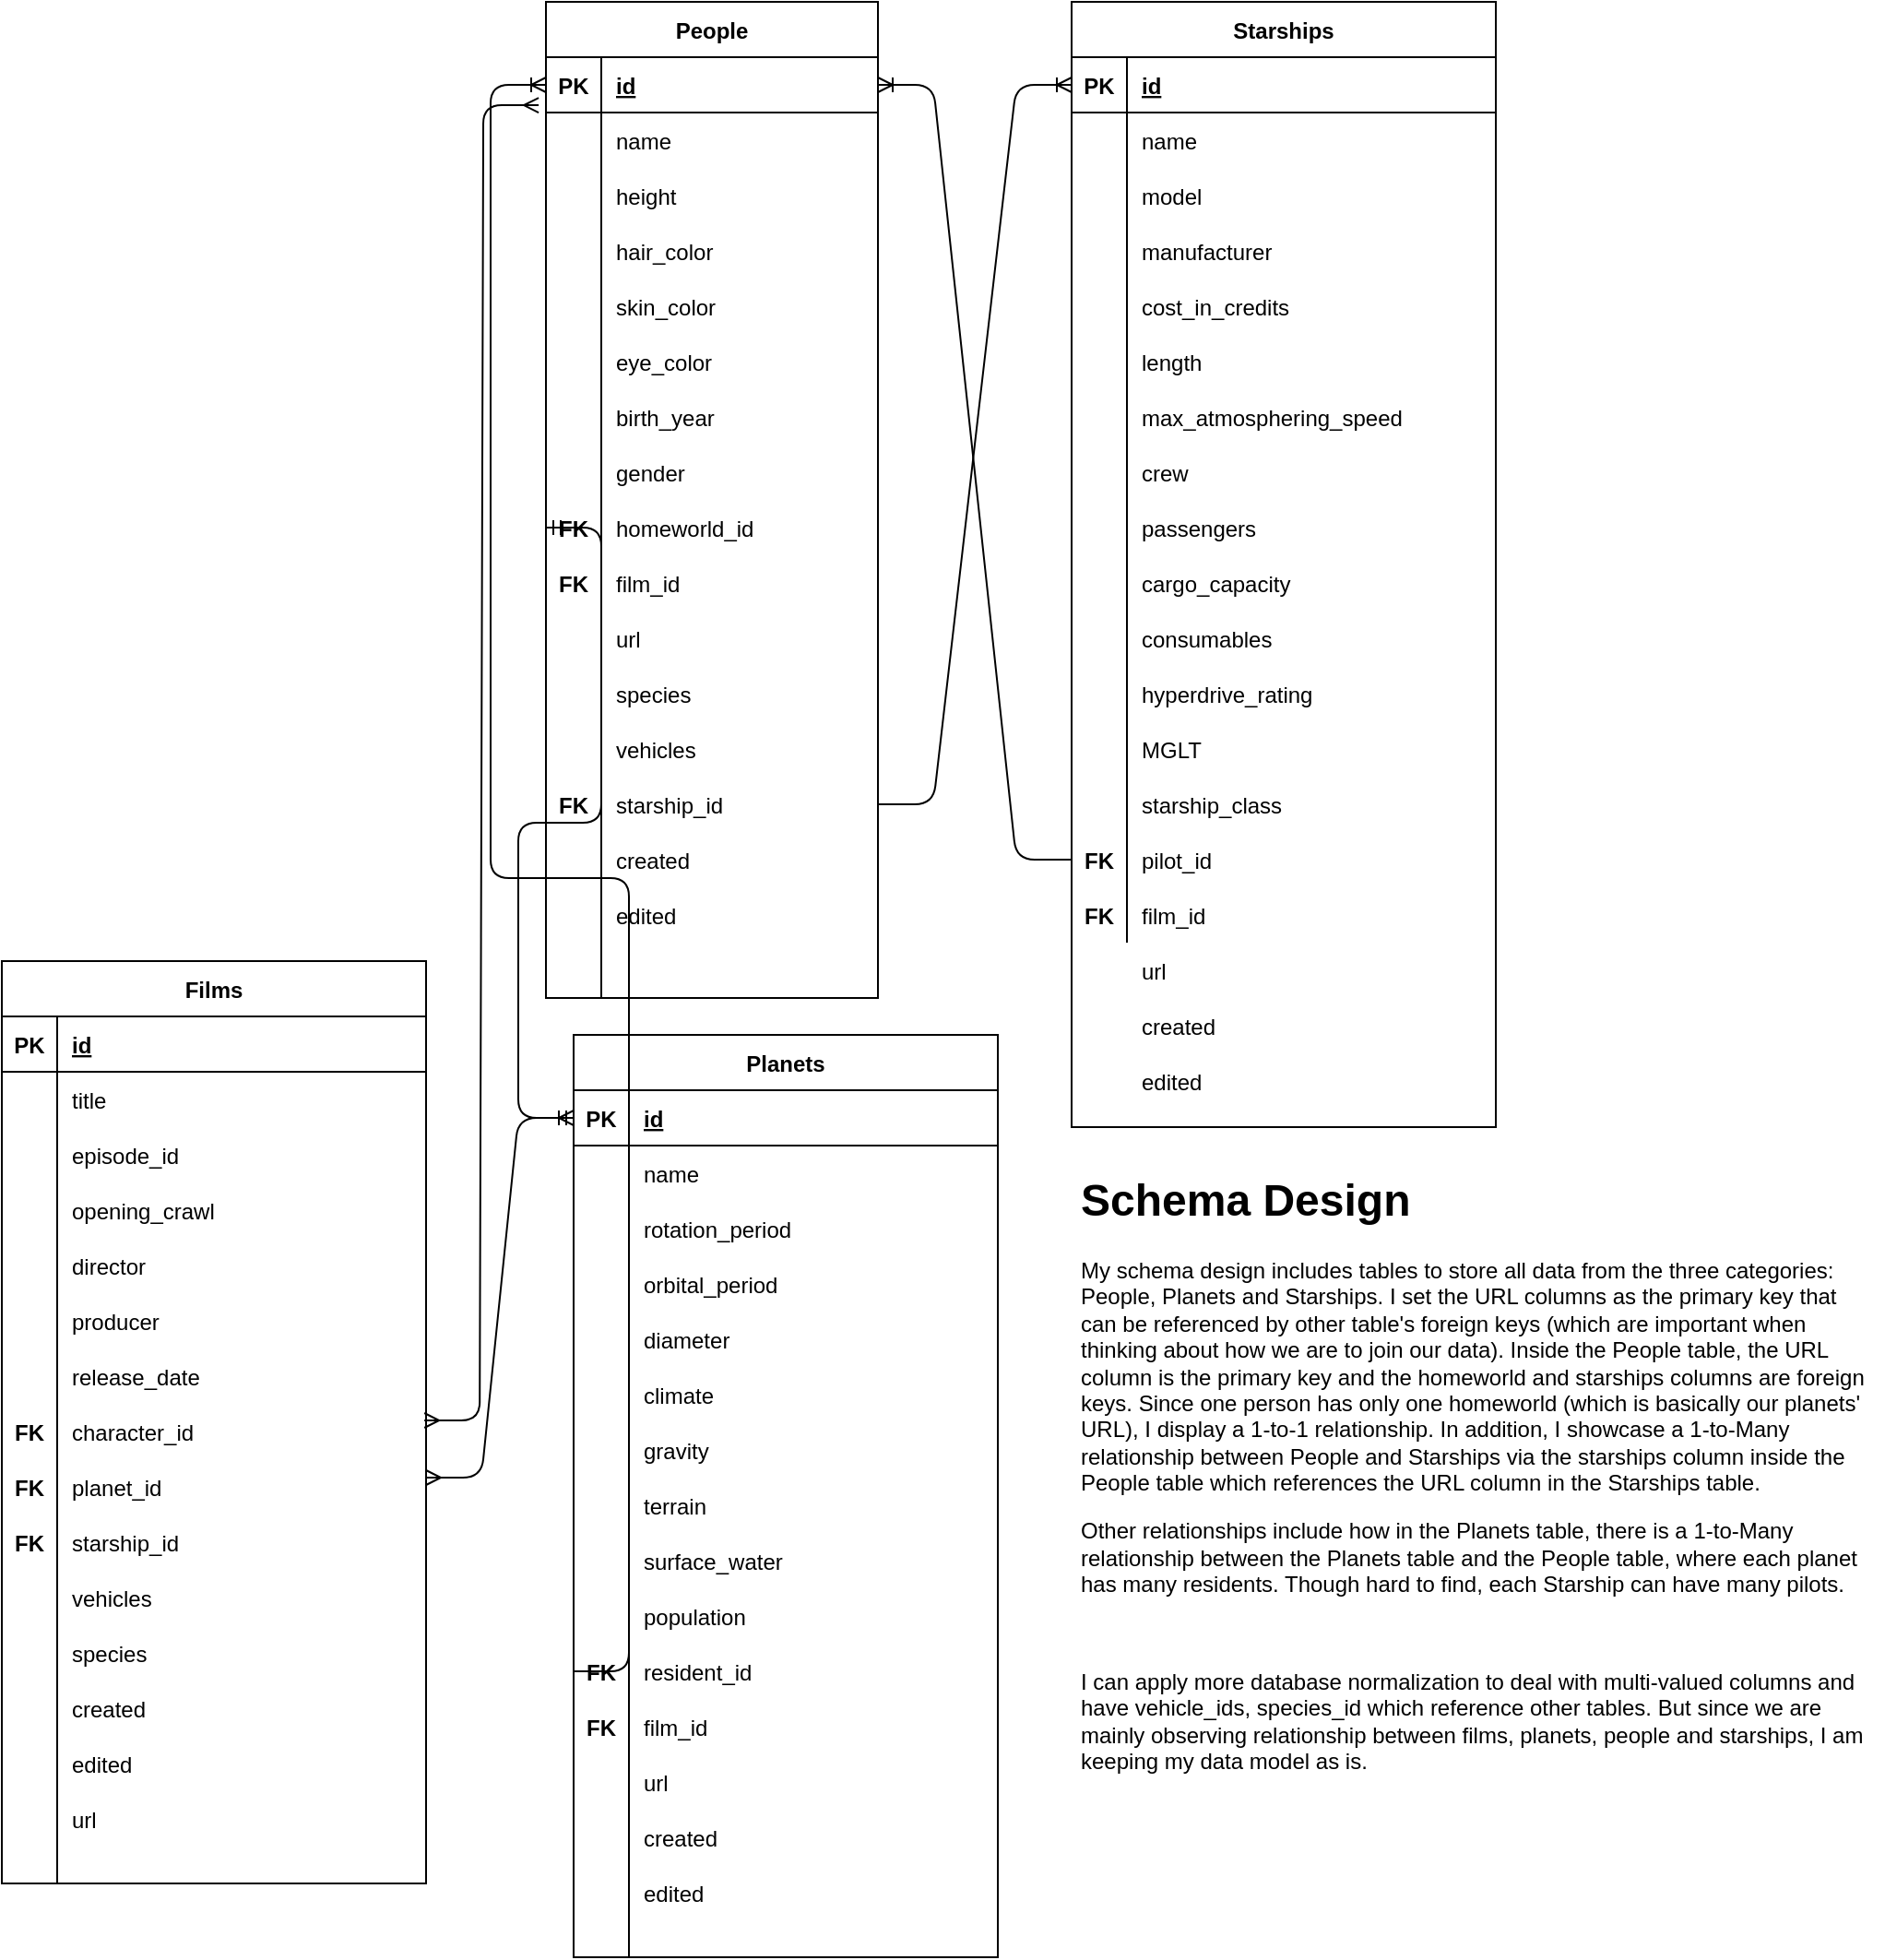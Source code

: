 <mxfile version="14.7.2" type="github"><diagram id="fRJzFZabe4sjI0FXhCl0" name="Page-1"><mxGraphModel dx="2148" dy="777" grid="1" gridSize="10" guides="1" tooltips="1" connect="1" arrows="1" fold="1" page="1" pageScale="1" pageWidth="850" pageHeight="1100" math="0" shadow="0"><root><mxCell id="0"/><mxCell id="1" parent="0"/><mxCell id="_vdoQNpKkGQTWYwlTpvI-3" value="People" style="shape=table;startSize=30;container=1;collapsible=1;childLayout=tableLayout;fixedRows=1;rowLines=0;fontStyle=1;align=center;resizeLast=1;" vertex="1" parent="1"><mxGeometry x="85" y="90" width="180" height="540" as="geometry"/></mxCell><mxCell id="_vdoQNpKkGQTWYwlTpvI-4" value="" style="shape=partialRectangle;collapsible=0;dropTarget=0;pointerEvents=0;fillColor=none;top=0;left=0;bottom=1;right=0;points=[[0,0.5],[1,0.5]];portConstraint=eastwest;" vertex="1" parent="_vdoQNpKkGQTWYwlTpvI-3"><mxGeometry y="30" width="180" height="30" as="geometry"/></mxCell><mxCell id="_vdoQNpKkGQTWYwlTpvI-5" value="PK" style="shape=partialRectangle;connectable=0;fillColor=none;top=0;left=0;bottom=0;right=0;fontStyle=1;overflow=hidden;" vertex="1" parent="_vdoQNpKkGQTWYwlTpvI-4"><mxGeometry width="30" height="30" as="geometry"/></mxCell><mxCell id="_vdoQNpKkGQTWYwlTpvI-6" value="id" style="shape=partialRectangle;connectable=0;fillColor=none;top=0;left=0;bottom=0;right=0;align=left;spacingLeft=6;fontStyle=5;overflow=hidden;" vertex="1" parent="_vdoQNpKkGQTWYwlTpvI-4"><mxGeometry x="30" width="150" height="30" as="geometry"/></mxCell><mxCell id="_vdoQNpKkGQTWYwlTpvI-51" value="" style="shape=partialRectangle;collapsible=0;dropTarget=0;pointerEvents=0;fillColor=none;top=0;left=0;bottom=0;right=0;points=[[0,0.5],[1,0.5]];portConstraint=eastwest;" vertex="1" parent="_vdoQNpKkGQTWYwlTpvI-3"><mxGeometry y="60" width="180" height="30" as="geometry"/></mxCell><mxCell id="_vdoQNpKkGQTWYwlTpvI-52" value="" style="shape=partialRectangle;connectable=0;fillColor=none;top=0;left=0;bottom=0;right=0;editable=1;overflow=hidden;" vertex="1" parent="_vdoQNpKkGQTWYwlTpvI-51"><mxGeometry width="30" height="30" as="geometry"/></mxCell><mxCell id="_vdoQNpKkGQTWYwlTpvI-53" value="name" style="shape=partialRectangle;connectable=0;fillColor=none;top=0;left=0;bottom=0;right=0;align=left;spacingLeft=6;overflow=hidden;" vertex="1" parent="_vdoQNpKkGQTWYwlTpvI-51"><mxGeometry x="30" width="150" height="30" as="geometry"/></mxCell><mxCell id="_vdoQNpKkGQTWYwlTpvI-48" value="" style="shape=partialRectangle;collapsible=0;dropTarget=0;pointerEvents=0;fillColor=none;top=0;left=0;bottom=0;right=0;points=[[0,0.5],[1,0.5]];portConstraint=eastwest;" vertex="1" parent="_vdoQNpKkGQTWYwlTpvI-3"><mxGeometry y="90" width="180" height="30" as="geometry"/></mxCell><mxCell id="_vdoQNpKkGQTWYwlTpvI-49" value="" style="shape=partialRectangle;connectable=0;fillColor=none;top=0;left=0;bottom=0;right=0;editable=1;overflow=hidden;" vertex="1" parent="_vdoQNpKkGQTWYwlTpvI-48"><mxGeometry width="30" height="30" as="geometry"/></mxCell><mxCell id="_vdoQNpKkGQTWYwlTpvI-50" value="height" style="shape=partialRectangle;connectable=0;fillColor=none;top=0;left=0;bottom=0;right=0;align=left;spacingLeft=6;overflow=hidden;" vertex="1" parent="_vdoQNpKkGQTWYwlTpvI-48"><mxGeometry x="30" width="150" height="30" as="geometry"/></mxCell><mxCell id="_vdoQNpKkGQTWYwlTpvI-45" value="" style="shape=partialRectangle;collapsible=0;dropTarget=0;pointerEvents=0;fillColor=none;top=0;left=0;bottom=0;right=0;points=[[0,0.5],[1,0.5]];portConstraint=eastwest;" vertex="1" parent="_vdoQNpKkGQTWYwlTpvI-3"><mxGeometry y="120" width="180" height="30" as="geometry"/></mxCell><mxCell id="_vdoQNpKkGQTWYwlTpvI-46" value="" style="shape=partialRectangle;connectable=0;fillColor=none;top=0;left=0;bottom=0;right=0;editable=1;overflow=hidden;" vertex="1" parent="_vdoQNpKkGQTWYwlTpvI-45"><mxGeometry width="30" height="30" as="geometry"/></mxCell><mxCell id="_vdoQNpKkGQTWYwlTpvI-47" value="hair_color" style="shape=partialRectangle;connectable=0;fillColor=none;top=0;left=0;bottom=0;right=0;align=left;spacingLeft=6;overflow=hidden;" vertex="1" parent="_vdoQNpKkGQTWYwlTpvI-45"><mxGeometry x="30" width="150" height="30" as="geometry"/></mxCell><mxCell id="_vdoQNpKkGQTWYwlTpvI-42" value="" style="shape=partialRectangle;collapsible=0;dropTarget=0;pointerEvents=0;fillColor=none;top=0;left=0;bottom=0;right=0;points=[[0,0.5],[1,0.5]];portConstraint=eastwest;" vertex="1" parent="_vdoQNpKkGQTWYwlTpvI-3"><mxGeometry y="150" width="180" height="30" as="geometry"/></mxCell><mxCell id="_vdoQNpKkGQTWYwlTpvI-43" value="" style="shape=partialRectangle;connectable=0;fillColor=none;top=0;left=0;bottom=0;right=0;editable=1;overflow=hidden;" vertex="1" parent="_vdoQNpKkGQTWYwlTpvI-42"><mxGeometry width="30" height="30" as="geometry"/></mxCell><mxCell id="_vdoQNpKkGQTWYwlTpvI-44" value="skin_color" style="shape=partialRectangle;connectable=0;fillColor=none;top=0;left=0;bottom=0;right=0;align=left;spacingLeft=6;overflow=hidden;" vertex="1" parent="_vdoQNpKkGQTWYwlTpvI-42"><mxGeometry x="30" width="150" height="30" as="geometry"/></mxCell><mxCell id="_vdoQNpKkGQTWYwlTpvI-7" value="" style="shape=partialRectangle;collapsible=0;dropTarget=0;pointerEvents=0;fillColor=none;top=0;left=0;bottom=0;right=0;points=[[0,0.5],[1,0.5]];portConstraint=eastwest;" vertex="1" parent="_vdoQNpKkGQTWYwlTpvI-3"><mxGeometry y="180" width="180" height="30" as="geometry"/></mxCell><mxCell id="_vdoQNpKkGQTWYwlTpvI-8" value="" style="shape=partialRectangle;connectable=0;fillColor=none;top=0;left=0;bottom=0;right=0;editable=1;overflow=hidden;" vertex="1" parent="_vdoQNpKkGQTWYwlTpvI-7"><mxGeometry width="30" height="30" as="geometry"/></mxCell><mxCell id="_vdoQNpKkGQTWYwlTpvI-9" value="eye_color" style="shape=partialRectangle;connectable=0;fillColor=none;top=0;left=0;bottom=0;right=0;align=left;spacingLeft=6;overflow=hidden;" vertex="1" parent="_vdoQNpKkGQTWYwlTpvI-7"><mxGeometry x="30" width="150" height="30" as="geometry"/></mxCell><mxCell id="_vdoQNpKkGQTWYwlTpvI-84" value="" style="shape=partialRectangle;collapsible=0;dropTarget=0;pointerEvents=0;fillColor=none;top=0;left=0;bottom=0;right=0;points=[[0,0.5],[1,0.5]];portConstraint=eastwest;" vertex="1" parent="_vdoQNpKkGQTWYwlTpvI-3"><mxGeometry y="210" width="180" height="30" as="geometry"/></mxCell><mxCell id="_vdoQNpKkGQTWYwlTpvI-85" value="" style="shape=partialRectangle;connectable=0;fillColor=none;top=0;left=0;bottom=0;right=0;editable=1;overflow=hidden;" vertex="1" parent="_vdoQNpKkGQTWYwlTpvI-84"><mxGeometry width="30" height="30" as="geometry"/></mxCell><mxCell id="_vdoQNpKkGQTWYwlTpvI-86" value="birth_year" style="shape=partialRectangle;connectable=0;fillColor=none;top=0;left=0;bottom=0;right=0;align=left;spacingLeft=6;overflow=hidden;" vertex="1" parent="_vdoQNpKkGQTWYwlTpvI-84"><mxGeometry x="30" width="150" height="30" as="geometry"/></mxCell><mxCell id="_vdoQNpKkGQTWYwlTpvI-81" value="" style="shape=partialRectangle;collapsible=0;dropTarget=0;pointerEvents=0;fillColor=none;top=0;left=0;bottom=0;right=0;points=[[0,0.5],[1,0.5]];portConstraint=eastwest;" vertex="1" parent="_vdoQNpKkGQTWYwlTpvI-3"><mxGeometry y="240" width="180" height="30" as="geometry"/></mxCell><mxCell id="_vdoQNpKkGQTWYwlTpvI-82" value="" style="shape=partialRectangle;connectable=0;fillColor=none;top=0;left=0;bottom=0;right=0;editable=1;overflow=hidden;" vertex="1" parent="_vdoQNpKkGQTWYwlTpvI-81"><mxGeometry width="30" height="30" as="geometry"/></mxCell><mxCell id="_vdoQNpKkGQTWYwlTpvI-83" value="gender" style="shape=partialRectangle;connectable=0;fillColor=none;top=0;left=0;bottom=0;right=0;align=left;spacingLeft=6;overflow=hidden;" vertex="1" parent="_vdoQNpKkGQTWYwlTpvI-81"><mxGeometry x="30" width="150" height="30" as="geometry"/></mxCell><mxCell id="_vdoQNpKkGQTWYwlTpvI-78" value="" style="shape=partialRectangle;collapsible=0;dropTarget=0;pointerEvents=0;fillColor=none;top=0;left=0;bottom=0;right=0;points=[[0,0.5],[1,0.5]];portConstraint=eastwest;" vertex="1" parent="_vdoQNpKkGQTWYwlTpvI-3"><mxGeometry y="270" width="180" height="30" as="geometry"/></mxCell><mxCell id="_vdoQNpKkGQTWYwlTpvI-79" value="FK" style="shape=partialRectangle;connectable=0;fillColor=none;top=0;left=0;bottom=0;right=0;editable=1;overflow=hidden;fontStyle=1" vertex="1" parent="_vdoQNpKkGQTWYwlTpvI-78"><mxGeometry width="30" height="30" as="geometry"/></mxCell><mxCell id="_vdoQNpKkGQTWYwlTpvI-80" value="homeworld_id" style="shape=partialRectangle;connectable=0;fillColor=none;top=0;left=0;bottom=0;right=0;align=left;spacingLeft=6;overflow=hidden;" vertex="1" parent="_vdoQNpKkGQTWYwlTpvI-78"><mxGeometry x="30" width="150" height="30" as="geometry"/></mxCell><mxCell id="_vdoQNpKkGQTWYwlTpvI-321" value="" style="shape=partialRectangle;collapsible=0;dropTarget=0;pointerEvents=0;fillColor=none;top=0;left=0;bottom=0;right=0;points=[[0,0.5],[1,0.5]];portConstraint=eastwest;" vertex="1" parent="_vdoQNpKkGQTWYwlTpvI-3"><mxGeometry y="300" width="180" height="30" as="geometry"/></mxCell><mxCell id="_vdoQNpKkGQTWYwlTpvI-322" value="FK" style="shape=partialRectangle;connectable=0;fillColor=none;top=0;left=0;bottom=0;right=0;editable=1;overflow=hidden;fontStyle=1" vertex="1" parent="_vdoQNpKkGQTWYwlTpvI-321"><mxGeometry width="30" height="30" as="geometry"/></mxCell><mxCell id="_vdoQNpKkGQTWYwlTpvI-323" value="film_id" style="shape=partialRectangle;connectable=0;fillColor=none;top=0;left=0;bottom=0;right=0;align=left;spacingLeft=6;overflow=hidden;" vertex="1" parent="_vdoQNpKkGQTWYwlTpvI-321"><mxGeometry x="30" width="150" height="30" as="geometry"/></mxCell><mxCell id="_vdoQNpKkGQTWYwlTpvI-75" value="" style="shape=partialRectangle;collapsible=0;dropTarget=0;pointerEvents=0;fillColor=none;top=0;left=0;bottom=0;right=0;points=[[0,0.5],[1,0.5]];portConstraint=eastwest;" vertex="1" parent="_vdoQNpKkGQTWYwlTpvI-3"><mxGeometry y="330" width="180" height="30" as="geometry"/></mxCell><mxCell id="_vdoQNpKkGQTWYwlTpvI-76" value="" style="shape=partialRectangle;connectable=0;fillColor=none;top=0;left=0;bottom=0;right=0;editable=1;overflow=hidden;fontStyle=1" vertex="1" parent="_vdoQNpKkGQTWYwlTpvI-75"><mxGeometry width="30" height="30" as="geometry"/></mxCell><mxCell id="_vdoQNpKkGQTWYwlTpvI-77" value="url" style="shape=partialRectangle;connectable=0;fillColor=none;top=0;left=0;bottom=0;right=0;align=left;spacingLeft=6;overflow=hidden;" vertex="1" parent="_vdoQNpKkGQTWYwlTpvI-75"><mxGeometry x="30" width="150" height="30" as="geometry"/></mxCell><mxCell id="_vdoQNpKkGQTWYwlTpvI-72" value="" style="shape=partialRectangle;collapsible=0;dropTarget=0;pointerEvents=0;fillColor=none;top=0;left=0;bottom=0;right=0;points=[[0,0.5],[1,0.5]];portConstraint=eastwest;" vertex="1" parent="_vdoQNpKkGQTWYwlTpvI-3"><mxGeometry y="360" width="180" height="30" as="geometry"/></mxCell><mxCell id="_vdoQNpKkGQTWYwlTpvI-73" value="" style="shape=partialRectangle;connectable=0;fillColor=none;top=0;left=0;bottom=0;right=0;editable=1;overflow=hidden;" vertex="1" parent="_vdoQNpKkGQTWYwlTpvI-72"><mxGeometry width="30" height="30" as="geometry"/></mxCell><mxCell id="_vdoQNpKkGQTWYwlTpvI-74" value="species" style="shape=partialRectangle;connectable=0;fillColor=none;top=0;left=0;bottom=0;right=0;align=left;spacingLeft=6;overflow=hidden;" vertex="1" parent="_vdoQNpKkGQTWYwlTpvI-72"><mxGeometry x="30" width="150" height="30" as="geometry"/></mxCell><mxCell id="_vdoQNpKkGQTWYwlTpvI-87" value="" style="shape=partialRectangle;collapsible=0;dropTarget=0;pointerEvents=0;fillColor=none;top=0;left=0;bottom=0;right=0;points=[[0,0.5],[1,0.5]];portConstraint=eastwest;" vertex="1" parent="_vdoQNpKkGQTWYwlTpvI-3"><mxGeometry y="390" width="180" height="30" as="geometry"/></mxCell><mxCell id="_vdoQNpKkGQTWYwlTpvI-88" value="" style="shape=partialRectangle;connectable=0;fillColor=none;top=0;left=0;bottom=0;right=0;editable=1;overflow=hidden;" vertex="1" parent="_vdoQNpKkGQTWYwlTpvI-87"><mxGeometry width="30" height="30" as="geometry"/></mxCell><mxCell id="_vdoQNpKkGQTWYwlTpvI-89" value="vehicles" style="shape=partialRectangle;connectable=0;fillColor=none;top=0;left=0;bottom=0;right=0;align=left;spacingLeft=6;overflow=hidden;" vertex="1" parent="_vdoQNpKkGQTWYwlTpvI-87"><mxGeometry x="30" width="150" height="30" as="geometry"/></mxCell><mxCell id="_vdoQNpKkGQTWYwlTpvI-90" value="" style="shape=partialRectangle;collapsible=0;dropTarget=0;pointerEvents=0;fillColor=none;top=0;left=0;bottom=0;right=0;points=[[0,0.5],[1,0.5]];portConstraint=eastwest;" vertex="1" parent="_vdoQNpKkGQTWYwlTpvI-3"><mxGeometry y="420" width="180" height="30" as="geometry"/></mxCell><mxCell id="_vdoQNpKkGQTWYwlTpvI-91" value="FK" style="shape=partialRectangle;connectable=0;fillColor=none;top=0;left=0;bottom=0;right=0;editable=1;overflow=hidden;fontStyle=1" vertex="1" parent="_vdoQNpKkGQTWYwlTpvI-90"><mxGeometry width="30" height="30" as="geometry"/></mxCell><mxCell id="_vdoQNpKkGQTWYwlTpvI-92" value="starship_id" style="shape=partialRectangle;connectable=0;fillColor=none;top=0;left=0;bottom=0;right=0;align=left;spacingLeft=6;overflow=hidden;" vertex="1" parent="_vdoQNpKkGQTWYwlTpvI-90"><mxGeometry x="30" width="150" height="30" as="geometry"/></mxCell><mxCell id="_vdoQNpKkGQTWYwlTpvI-93" value="" style="shape=partialRectangle;collapsible=0;dropTarget=0;pointerEvents=0;fillColor=none;top=0;left=0;bottom=0;right=0;points=[[0,0.5],[1,0.5]];portConstraint=eastwest;" vertex="1" parent="_vdoQNpKkGQTWYwlTpvI-3"><mxGeometry y="450" width="180" height="30" as="geometry"/></mxCell><mxCell id="_vdoQNpKkGQTWYwlTpvI-94" value="" style="shape=partialRectangle;connectable=0;fillColor=none;top=0;left=0;bottom=0;right=0;editable=1;overflow=hidden;" vertex="1" parent="_vdoQNpKkGQTWYwlTpvI-93"><mxGeometry width="30" height="30" as="geometry"/></mxCell><mxCell id="_vdoQNpKkGQTWYwlTpvI-95" value="created" style="shape=partialRectangle;connectable=0;fillColor=none;top=0;left=0;bottom=0;right=0;align=left;spacingLeft=6;overflow=hidden;" vertex="1" parent="_vdoQNpKkGQTWYwlTpvI-93"><mxGeometry x="30" width="150" height="30" as="geometry"/></mxCell><mxCell id="_vdoQNpKkGQTWYwlTpvI-96" value="" style="shape=partialRectangle;collapsible=0;dropTarget=0;pointerEvents=0;fillColor=none;top=0;left=0;bottom=0;right=0;points=[[0,0.5],[1,0.5]];portConstraint=eastwest;" vertex="1" parent="_vdoQNpKkGQTWYwlTpvI-3"><mxGeometry y="480" width="180" height="30" as="geometry"/></mxCell><mxCell id="_vdoQNpKkGQTWYwlTpvI-97" value="" style="shape=partialRectangle;connectable=0;fillColor=none;top=0;left=0;bottom=0;right=0;editable=1;overflow=hidden;" vertex="1" parent="_vdoQNpKkGQTWYwlTpvI-96"><mxGeometry width="30" height="30" as="geometry"/></mxCell><mxCell id="_vdoQNpKkGQTWYwlTpvI-98" value="edited" style="shape=partialRectangle;connectable=0;fillColor=none;top=0;left=0;bottom=0;right=0;align=left;spacingLeft=6;overflow=hidden;" vertex="1" parent="_vdoQNpKkGQTWYwlTpvI-96"><mxGeometry x="30" width="150" height="30" as="geometry"/></mxCell><mxCell id="_vdoQNpKkGQTWYwlTpvI-13" value="" style="shape=partialRectangle;collapsible=0;dropTarget=0;pointerEvents=0;fillColor=none;top=0;left=0;bottom=0;right=0;points=[[0,0.5],[1,0.5]];portConstraint=eastwest;" vertex="1" parent="_vdoQNpKkGQTWYwlTpvI-3"><mxGeometry y="510" width="180" height="30" as="geometry"/></mxCell><mxCell id="_vdoQNpKkGQTWYwlTpvI-14" value="" style="shape=partialRectangle;connectable=0;fillColor=none;top=0;left=0;bottom=0;right=0;editable=1;overflow=hidden;" vertex="1" parent="_vdoQNpKkGQTWYwlTpvI-13"><mxGeometry width="30" height="30" as="geometry"/></mxCell><mxCell id="_vdoQNpKkGQTWYwlTpvI-15" value="" style="shape=partialRectangle;connectable=0;fillColor=none;top=0;left=0;bottom=0;right=0;align=left;spacingLeft=6;overflow=hidden;" vertex="1" parent="_vdoQNpKkGQTWYwlTpvI-13"><mxGeometry x="30" width="150" height="30" as="geometry"/></mxCell><mxCell id="_vdoQNpKkGQTWYwlTpvI-100" value="Planets" style="shape=table;startSize=30;container=1;collapsible=1;childLayout=tableLayout;fixedRows=1;rowLines=0;fontStyle=1;align=center;resizeLast=1;" vertex="1" parent="1"><mxGeometry x="100" y="650" width="230" height="500" as="geometry"/></mxCell><mxCell id="_vdoQNpKkGQTWYwlTpvI-101" value="" style="shape=partialRectangle;collapsible=0;dropTarget=0;pointerEvents=0;fillColor=none;top=0;left=0;bottom=1;right=0;points=[[0,0.5],[1,0.5]];portConstraint=eastwest;" vertex="1" parent="_vdoQNpKkGQTWYwlTpvI-100"><mxGeometry y="30" width="230" height="30" as="geometry"/></mxCell><mxCell id="_vdoQNpKkGQTWYwlTpvI-102" value="PK" style="shape=partialRectangle;connectable=0;fillColor=none;top=0;left=0;bottom=0;right=0;fontStyle=1;overflow=hidden;" vertex="1" parent="_vdoQNpKkGQTWYwlTpvI-101"><mxGeometry width="30" height="30" as="geometry"/></mxCell><mxCell id="_vdoQNpKkGQTWYwlTpvI-103" value="id" style="shape=partialRectangle;connectable=0;fillColor=none;top=0;left=0;bottom=0;right=0;align=left;spacingLeft=6;fontStyle=5;overflow=hidden;" vertex="1" parent="_vdoQNpKkGQTWYwlTpvI-101"><mxGeometry x="30" width="200" height="30" as="geometry"/></mxCell><mxCell id="_vdoQNpKkGQTWYwlTpvI-104" value="" style="shape=partialRectangle;collapsible=0;dropTarget=0;pointerEvents=0;fillColor=none;top=0;left=0;bottom=0;right=0;points=[[0,0.5],[1,0.5]];portConstraint=eastwest;" vertex="1" parent="_vdoQNpKkGQTWYwlTpvI-100"><mxGeometry y="60" width="230" height="30" as="geometry"/></mxCell><mxCell id="_vdoQNpKkGQTWYwlTpvI-105" value="" style="shape=partialRectangle;connectable=0;fillColor=none;top=0;left=0;bottom=0;right=0;editable=1;overflow=hidden;" vertex="1" parent="_vdoQNpKkGQTWYwlTpvI-104"><mxGeometry width="30" height="30" as="geometry"/></mxCell><mxCell id="_vdoQNpKkGQTWYwlTpvI-106" value="name" style="shape=partialRectangle;connectable=0;fillColor=none;top=0;left=0;bottom=0;right=0;align=left;spacingLeft=6;overflow=hidden;" vertex="1" parent="_vdoQNpKkGQTWYwlTpvI-104"><mxGeometry x="30" width="200" height="30" as="geometry"/></mxCell><mxCell id="_vdoQNpKkGQTWYwlTpvI-107" value="" style="shape=partialRectangle;collapsible=0;dropTarget=0;pointerEvents=0;fillColor=none;top=0;left=0;bottom=0;right=0;points=[[0,0.5],[1,0.5]];portConstraint=eastwest;" vertex="1" parent="_vdoQNpKkGQTWYwlTpvI-100"><mxGeometry y="90" width="230" height="30" as="geometry"/></mxCell><mxCell id="_vdoQNpKkGQTWYwlTpvI-108" value="" style="shape=partialRectangle;connectable=0;fillColor=none;top=0;left=0;bottom=0;right=0;editable=1;overflow=hidden;" vertex="1" parent="_vdoQNpKkGQTWYwlTpvI-107"><mxGeometry width="30" height="30" as="geometry"/></mxCell><mxCell id="_vdoQNpKkGQTWYwlTpvI-109" value="rotation_period" style="shape=partialRectangle;connectable=0;fillColor=none;top=0;left=0;bottom=0;right=0;align=left;spacingLeft=6;overflow=hidden;" vertex="1" parent="_vdoQNpKkGQTWYwlTpvI-107"><mxGeometry x="30" width="200" height="30" as="geometry"/></mxCell><mxCell id="_vdoQNpKkGQTWYwlTpvI-110" value="" style="shape=partialRectangle;collapsible=0;dropTarget=0;pointerEvents=0;fillColor=none;top=0;left=0;bottom=0;right=0;points=[[0,0.5],[1,0.5]];portConstraint=eastwest;" vertex="1" parent="_vdoQNpKkGQTWYwlTpvI-100"><mxGeometry y="120" width="230" height="30" as="geometry"/></mxCell><mxCell id="_vdoQNpKkGQTWYwlTpvI-111" value="" style="shape=partialRectangle;connectable=0;fillColor=none;top=0;left=0;bottom=0;right=0;editable=1;overflow=hidden;" vertex="1" parent="_vdoQNpKkGQTWYwlTpvI-110"><mxGeometry width="30" height="30" as="geometry"/></mxCell><mxCell id="_vdoQNpKkGQTWYwlTpvI-112" value="orbital_period" style="shape=partialRectangle;connectable=0;fillColor=none;top=0;left=0;bottom=0;right=0;align=left;spacingLeft=6;overflow=hidden;" vertex="1" parent="_vdoQNpKkGQTWYwlTpvI-110"><mxGeometry x="30" width="200" height="30" as="geometry"/></mxCell><mxCell id="_vdoQNpKkGQTWYwlTpvI-113" value="" style="shape=partialRectangle;collapsible=0;dropTarget=0;pointerEvents=0;fillColor=none;top=0;left=0;bottom=0;right=0;points=[[0,0.5],[1,0.5]];portConstraint=eastwest;" vertex="1" parent="_vdoQNpKkGQTWYwlTpvI-100"><mxGeometry y="150" width="230" height="30" as="geometry"/></mxCell><mxCell id="_vdoQNpKkGQTWYwlTpvI-114" value="" style="shape=partialRectangle;connectable=0;fillColor=none;top=0;left=0;bottom=0;right=0;editable=1;overflow=hidden;" vertex="1" parent="_vdoQNpKkGQTWYwlTpvI-113"><mxGeometry width="30" height="30" as="geometry"/></mxCell><mxCell id="_vdoQNpKkGQTWYwlTpvI-115" value="diameter" style="shape=partialRectangle;connectable=0;fillColor=none;top=0;left=0;bottom=0;right=0;align=left;spacingLeft=6;overflow=hidden;" vertex="1" parent="_vdoQNpKkGQTWYwlTpvI-113"><mxGeometry x="30" width="200" height="30" as="geometry"/></mxCell><mxCell id="_vdoQNpKkGQTWYwlTpvI-116" value="" style="shape=partialRectangle;collapsible=0;dropTarget=0;pointerEvents=0;fillColor=none;top=0;left=0;bottom=0;right=0;points=[[0,0.5],[1,0.5]];portConstraint=eastwest;" vertex="1" parent="_vdoQNpKkGQTWYwlTpvI-100"><mxGeometry y="180" width="230" height="30" as="geometry"/></mxCell><mxCell id="_vdoQNpKkGQTWYwlTpvI-117" value="" style="shape=partialRectangle;connectable=0;fillColor=none;top=0;left=0;bottom=0;right=0;editable=1;overflow=hidden;" vertex="1" parent="_vdoQNpKkGQTWYwlTpvI-116"><mxGeometry width="30" height="30" as="geometry"/></mxCell><mxCell id="_vdoQNpKkGQTWYwlTpvI-118" value="climate" style="shape=partialRectangle;connectable=0;fillColor=none;top=0;left=0;bottom=0;right=0;align=left;spacingLeft=6;overflow=hidden;" vertex="1" parent="_vdoQNpKkGQTWYwlTpvI-116"><mxGeometry x="30" width="200" height="30" as="geometry"/></mxCell><mxCell id="_vdoQNpKkGQTWYwlTpvI-119" value="" style="shape=partialRectangle;collapsible=0;dropTarget=0;pointerEvents=0;fillColor=none;top=0;left=0;bottom=0;right=0;points=[[0,0.5],[1,0.5]];portConstraint=eastwest;" vertex="1" parent="_vdoQNpKkGQTWYwlTpvI-100"><mxGeometry y="210" width="230" height="30" as="geometry"/></mxCell><mxCell id="_vdoQNpKkGQTWYwlTpvI-120" value="" style="shape=partialRectangle;connectable=0;fillColor=none;top=0;left=0;bottom=0;right=0;editable=1;overflow=hidden;" vertex="1" parent="_vdoQNpKkGQTWYwlTpvI-119"><mxGeometry width="30" height="30" as="geometry"/></mxCell><mxCell id="_vdoQNpKkGQTWYwlTpvI-121" value="gravity" style="shape=partialRectangle;connectable=0;fillColor=none;top=0;left=0;bottom=0;right=0;align=left;spacingLeft=6;overflow=hidden;" vertex="1" parent="_vdoQNpKkGQTWYwlTpvI-119"><mxGeometry x="30" width="200" height="30" as="geometry"/></mxCell><mxCell id="_vdoQNpKkGQTWYwlTpvI-122" value="" style="shape=partialRectangle;collapsible=0;dropTarget=0;pointerEvents=0;fillColor=none;top=0;left=0;bottom=0;right=0;points=[[0,0.5],[1,0.5]];portConstraint=eastwest;" vertex="1" parent="_vdoQNpKkGQTWYwlTpvI-100"><mxGeometry y="240" width="230" height="30" as="geometry"/></mxCell><mxCell id="_vdoQNpKkGQTWYwlTpvI-123" value="" style="shape=partialRectangle;connectable=0;fillColor=none;top=0;left=0;bottom=0;right=0;editable=1;overflow=hidden;" vertex="1" parent="_vdoQNpKkGQTWYwlTpvI-122"><mxGeometry width="30" height="30" as="geometry"/></mxCell><mxCell id="_vdoQNpKkGQTWYwlTpvI-124" value="terrain" style="shape=partialRectangle;connectable=0;fillColor=none;top=0;left=0;bottom=0;right=0;align=left;spacingLeft=6;overflow=hidden;" vertex="1" parent="_vdoQNpKkGQTWYwlTpvI-122"><mxGeometry x="30" width="200" height="30" as="geometry"/></mxCell><mxCell id="_vdoQNpKkGQTWYwlTpvI-125" value="" style="shape=partialRectangle;collapsible=0;dropTarget=0;pointerEvents=0;fillColor=none;top=0;left=0;bottom=0;right=0;points=[[0,0.5],[1,0.5]];portConstraint=eastwest;" vertex="1" parent="_vdoQNpKkGQTWYwlTpvI-100"><mxGeometry y="270" width="230" height="30" as="geometry"/></mxCell><mxCell id="_vdoQNpKkGQTWYwlTpvI-126" value="" style="shape=partialRectangle;connectable=0;fillColor=none;top=0;left=0;bottom=0;right=0;editable=1;overflow=hidden;" vertex="1" parent="_vdoQNpKkGQTWYwlTpvI-125"><mxGeometry width="30" height="30" as="geometry"/></mxCell><mxCell id="_vdoQNpKkGQTWYwlTpvI-127" value="surface_water" style="shape=partialRectangle;connectable=0;fillColor=none;top=0;left=0;bottom=0;right=0;align=left;spacingLeft=6;overflow=hidden;" vertex="1" parent="_vdoQNpKkGQTWYwlTpvI-125"><mxGeometry x="30" width="200" height="30" as="geometry"/></mxCell><mxCell id="_vdoQNpKkGQTWYwlTpvI-128" value="" style="shape=partialRectangle;collapsible=0;dropTarget=0;pointerEvents=0;fillColor=none;top=0;left=0;bottom=0;right=0;points=[[0,0.5],[1,0.5]];portConstraint=eastwest;" vertex="1" parent="_vdoQNpKkGQTWYwlTpvI-100"><mxGeometry y="300" width="230" height="30" as="geometry"/></mxCell><mxCell id="_vdoQNpKkGQTWYwlTpvI-129" value="" style="shape=partialRectangle;connectable=0;fillColor=none;top=0;left=0;bottom=0;right=0;editable=1;overflow=hidden;" vertex="1" parent="_vdoQNpKkGQTWYwlTpvI-128"><mxGeometry width="30" height="30" as="geometry"/></mxCell><mxCell id="_vdoQNpKkGQTWYwlTpvI-130" value="population" style="shape=partialRectangle;connectable=0;fillColor=none;top=0;left=0;bottom=0;right=0;align=left;spacingLeft=6;overflow=hidden;" vertex="1" parent="_vdoQNpKkGQTWYwlTpvI-128"><mxGeometry x="30" width="200" height="30" as="geometry"/></mxCell><mxCell id="_vdoQNpKkGQTWYwlTpvI-131" value="" style="shape=partialRectangle;collapsible=0;dropTarget=0;pointerEvents=0;fillColor=none;top=0;left=0;bottom=0;right=0;points=[[0,0.5],[1,0.5]];portConstraint=eastwest;" vertex="1" parent="_vdoQNpKkGQTWYwlTpvI-100"><mxGeometry y="330" width="230" height="30" as="geometry"/></mxCell><mxCell id="_vdoQNpKkGQTWYwlTpvI-132" value="FK" style="shape=partialRectangle;connectable=0;fillColor=none;top=0;left=0;bottom=0;right=0;editable=1;overflow=hidden;fontStyle=1" vertex="1" parent="_vdoQNpKkGQTWYwlTpvI-131"><mxGeometry width="30" height="30" as="geometry"/></mxCell><mxCell id="_vdoQNpKkGQTWYwlTpvI-133" value="resident_id" style="shape=partialRectangle;connectable=0;fillColor=none;top=0;left=0;bottom=0;right=0;align=left;spacingLeft=6;overflow=hidden;" vertex="1" parent="_vdoQNpKkGQTWYwlTpvI-131"><mxGeometry x="30" width="200" height="30" as="geometry"/></mxCell><mxCell id="_vdoQNpKkGQTWYwlTpvI-134" value="" style="shape=partialRectangle;collapsible=0;dropTarget=0;pointerEvents=0;fillColor=none;top=0;left=0;bottom=0;right=0;points=[[0,0.5],[1,0.5]];portConstraint=eastwest;" vertex="1" parent="_vdoQNpKkGQTWYwlTpvI-100"><mxGeometry y="360" width="230" height="30" as="geometry"/></mxCell><mxCell id="_vdoQNpKkGQTWYwlTpvI-135" value="" style="shape=partialRectangle;connectable=0;fillColor=none;top=0;left=0;bottom=0;right=0;editable=1;overflow=hidden;" vertex="1" parent="_vdoQNpKkGQTWYwlTpvI-134"><mxGeometry width="30" height="30" as="geometry"/></mxCell><mxCell id="_vdoQNpKkGQTWYwlTpvI-136" value="film_id" style="shape=partialRectangle;connectable=0;fillColor=none;top=0;left=0;bottom=0;right=0;align=left;spacingLeft=6;overflow=hidden;" vertex="1" parent="_vdoQNpKkGQTWYwlTpvI-134"><mxGeometry x="30" width="200" height="30" as="geometry"/></mxCell><mxCell id="_vdoQNpKkGQTWYwlTpvI-143" value="" style="shape=partialRectangle;collapsible=0;dropTarget=0;pointerEvents=0;fillColor=none;top=0;left=0;bottom=0;right=0;points=[[0,0.5],[1,0.5]];portConstraint=eastwest;" vertex="1" parent="_vdoQNpKkGQTWYwlTpvI-100"><mxGeometry y="390" width="230" height="30" as="geometry"/></mxCell><mxCell id="_vdoQNpKkGQTWYwlTpvI-144" value="" style="shape=partialRectangle;connectable=0;fillColor=none;top=0;left=0;bottom=0;right=0;editable=1;overflow=hidden;" vertex="1" parent="_vdoQNpKkGQTWYwlTpvI-143"><mxGeometry width="30" height="30" as="geometry"/></mxCell><mxCell id="_vdoQNpKkGQTWYwlTpvI-145" value="url" style="shape=partialRectangle;connectable=0;fillColor=none;top=0;left=0;bottom=0;right=0;align=left;spacingLeft=6;overflow=hidden;" vertex="1" parent="_vdoQNpKkGQTWYwlTpvI-143"><mxGeometry x="30" width="200" height="30" as="geometry"/></mxCell><mxCell id="_vdoQNpKkGQTWYwlTpvI-137" value="" style="shape=partialRectangle;collapsible=0;dropTarget=0;pointerEvents=0;fillColor=none;top=0;left=0;bottom=0;right=0;points=[[0,0.5],[1,0.5]];portConstraint=eastwest;" vertex="1" parent="_vdoQNpKkGQTWYwlTpvI-100"><mxGeometry y="420" width="230" height="30" as="geometry"/></mxCell><mxCell id="_vdoQNpKkGQTWYwlTpvI-138" value="" style="shape=partialRectangle;connectable=0;fillColor=none;top=0;left=0;bottom=0;right=0;editable=1;overflow=hidden;fontStyle=1" vertex="1" parent="_vdoQNpKkGQTWYwlTpvI-137"><mxGeometry width="30" height="30" as="geometry"/></mxCell><mxCell id="_vdoQNpKkGQTWYwlTpvI-139" value="created" style="shape=partialRectangle;connectable=0;fillColor=none;top=0;left=0;bottom=0;right=0;align=left;spacingLeft=6;overflow=hidden;" vertex="1" parent="_vdoQNpKkGQTWYwlTpvI-137"><mxGeometry x="30" width="200" height="30" as="geometry"/></mxCell><mxCell id="_vdoQNpKkGQTWYwlTpvI-140" value="" style="shape=partialRectangle;collapsible=0;dropTarget=0;pointerEvents=0;fillColor=none;top=0;left=0;bottom=0;right=0;points=[[0,0.5],[1,0.5]];portConstraint=eastwest;" vertex="1" parent="_vdoQNpKkGQTWYwlTpvI-100"><mxGeometry y="450" width="230" height="30" as="geometry"/></mxCell><mxCell id="_vdoQNpKkGQTWYwlTpvI-141" value="" style="shape=partialRectangle;connectable=0;fillColor=none;top=0;left=0;bottom=0;right=0;editable=1;overflow=hidden;" vertex="1" parent="_vdoQNpKkGQTWYwlTpvI-140"><mxGeometry width="30" height="30" as="geometry"/></mxCell><mxCell id="_vdoQNpKkGQTWYwlTpvI-142" value="edited" style="shape=partialRectangle;connectable=0;fillColor=none;top=0;left=0;bottom=0;right=0;align=left;spacingLeft=6;overflow=hidden;" vertex="1" parent="_vdoQNpKkGQTWYwlTpvI-140"><mxGeometry x="30" width="200" height="30" as="geometry"/></mxCell><mxCell id="_vdoQNpKkGQTWYwlTpvI-146" value="" style="shape=partialRectangle;collapsible=0;dropTarget=0;pointerEvents=0;fillColor=none;top=0;left=0;bottom=0;right=0;points=[[0,0.5],[1,0.5]];portConstraint=eastwest;" vertex="1" parent="_vdoQNpKkGQTWYwlTpvI-100"><mxGeometry y="480" width="230" height="20" as="geometry"/></mxCell><mxCell id="_vdoQNpKkGQTWYwlTpvI-147" value="" style="shape=partialRectangle;connectable=0;fillColor=none;top=0;left=0;bottom=0;right=0;editable=1;overflow=hidden;" vertex="1" parent="_vdoQNpKkGQTWYwlTpvI-146"><mxGeometry width="30" height="20" as="geometry"/></mxCell><mxCell id="_vdoQNpKkGQTWYwlTpvI-148" value="" style="shape=partialRectangle;connectable=0;fillColor=none;top=0;left=0;bottom=0;right=0;align=left;spacingLeft=6;overflow=hidden;" vertex="1" parent="_vdoQNpKkGQTWYwlTpvI-146"><mxGeometry x="30" width="200" height="20" as="geometry"/></mxCell><mxCell id="_vdoQNpKkGQTWYwlTpvI-149" value="Starships" style="shape=table;startSize=30;container=1;collapsible=1;childLayout=tableLayout;fixedRows=1;rowLines=0;fontStyle=1;align=center;resizeLast=1;" vertex="1" parent="1"><mxGeometry x="370" y="90" width="230" height="610" as="geometry"/></mxCell><mxCell id="_vdoQNpKkGQTWYwlTpvI-150" value="" style="shape=partialRectangle;collapsible=0;dropTarget=0;pointerEvents=0;fillColor=none;top=0;left=0;bottom=1;right=0;points=[[0,0.5],[1,0.5]];portConstraint=eastwest;" vertex="1" parent="_vdoQNpKkGQTWYwlTpvI-149"><mxGeometry y="30" width="230" height="30" as="geometry"/></mxCell><mxCell id="_vdoQNpKkGQTWYwlTpvI-151" value="PK" style="shape=partialRectangle;connectable=0;fillColor=none;top=0;left=0;bottom=0;right=0;fontStyle=1;overflow=hidden;" vertex="1" parent="_vdoQNpKkGQTWYwlTpvI-150"><mxGeometry width="30" height="30" as="geometry"/></mxCell><mxCell id="_vdoQNpKkGQTWYwlTpvI-152" value="id" style="shape=partialRectangle;connectable=0;fillColor=none;top=0;left=0;bottom=0;right=0;align=left;spacingLeft=6;fontStyle=5;overflow=hidden;" vertex="1" parent="_vdoQNpKkGQTWYwlTpvI-150"><mxGeometry x="30" width="200" height="30" as="geometry"/></mxCell><mxCell id="_vdoQNpKkGQTWYwlTpvI-153" value="" style="shape=partialRectangle;collapsible=0;dropTarget=0;pointerEvents=0;fillColor=none;top=0;left=0;bottom=0;right=0;points=[[0,0.5],[1,0.5]];portConstraint=eastwest;" vertex="1" parent="_vdoQNpKkGQTWYwlTpvI-149"><mxGeometry y="60" width="230" height="30" as="geometry"/></mxCell><mxCell id="_vdoQNpKkGQTWYwlTpvI-154" value="" style="shape=partialRectangle;connectable=0;fillColor=none;top=0;left=0;bottom=0;right=0;editable=1;overflow=hidden;" vertex="1" parent="_vdoQNpKkGQTWYwlTpvI-153"><mxGeometry width="30" height="30" as="geometry"/></mxCell><mxCell id="_vdoQNpKkGQTWYwlTpvI-155" value="name" style="shape=partialRectangle;connectable=0;fillColor=none;top=0;left=0;bottom=0;right=0;align=left;spacingLeft=6;overflow=hidden;" vertex="1" parent="_vdoQNpKkGQTWYwlTpvI-153"><mxGeometry x="30" width="200" height="30" as="geometry"/></mxCell><mxCell id="_vdoQNpKkGQTWYwlTpvI-156" value="" style="shape=partialRectangle;collapsible=0;dropTarget=0;pointerEvents=0;fillColor=none;top=0;left=0;bottom=0;right=0;points=[[0,0.5],[1,0.5]];portConstraint=eastwest;" vertex="1" parent="_vdoQNpKkGQTWYwlTpvI-149"><mxGeometry y="90" width="230" height="30" as="geometry"/></mxCell><mxCell id="_vdoQNpKkGQTWYwlTpvI-157" value="" style="shape=partialRectangle;connectable=0;fillColor=none;top=0;left=0;bottom=0;right=0;editable=1;overflow=hidden;" vertex="1" parent="_vdoQNpKkGQTWYwlTpvI-156"><mxGeometry width="30" height="30" as="geometry"/></mxCell><mxCell id="_vdoQNpKkGQTWYwlTpvI-158" value="model" style="shape=partialRectangle;connectable=0;fillColor=none;top=0;left=0;bottom=0;right=0;align=left;spacingLeft=6;overflow=hidden;" vertex="1" parent="_vdoQNpKkGQTWYwlTpvI-156"><mxGeometry x="30" width="200" height="30" as="geometry"/></mxCell><mxCell id="_vdoQNpKkGQTWYwlTpvI-159" value="" style="shape=partialRectangle;collapsible=0;dropTarget=0;pointerEvents=0;fillColor=none;top=0;left=0;bottom=0;right=0;points=[[0,0.5],[1,0.5]];portConstraint=eastwest;" vertex="1" parent="_vdoQNpKkGQTWYwlTpvI-149"><mxGeometry y="120" width="230" height="30" as="geometry"/></mxCell><mxCell id="_vdoQNpKkGQTWYwlTpvI-160" value="" style="shape=partialRectangle;connectable=0;fillColor=none;top=0;left=0;bottom=0;right=0;editable=1;overflow=hidden;" vertex="1" parent="_vdoQNpKkGQTWYwlTpvI-159"><mxGeometry width="30" height="30" as="geometry"/></mxCell><mxCell id="_vdoQNpKkGQTWYwlTpvI-161" value="manufacturer" style="shape=partialRectangle;connectable=0;fillColor=none;top=0;left=0;bottom=0;right=0;align=left;spacingLeft=6;overflow=hidden;" vertex="1" parent="_vdoQNpKkGQTWYwlTpvI-159"><mxGeometry x="30" width="200" height="30" as="geometry"/></mxCell><mxCell id="_vdoQNpKkGQTWYwlTpvI-162" value="" style="shape=partialRectangle;collapsible=0;dropTarget=0;pointerEvents=0;fillColor=none;top=0;left=0;bottom=0;right=0;points=[[0,0.5],[1,0.5]];portConstraint=eastwest;" vertex="1" parent="_vdoQNpKkGQTWYwlTpvI-149"><mxGeometry y="150" width="230" height="30" as="geometry"/></mxCell><mxCell id="_vdoQNpKkGQTWYwlTpvI-163" value="" style="shape=partialRectangle;connectable=0;fillColor=none;top=0;left=0;bottom=0;right=0;editable=1;overflow=hidden;" vertex="1" parent="_vdoQNpKkGQTWYwlTpvI-162"><mxGeometry width="30" height="30" as="geometry"/></mxCell><mxCell id="_vdoQNpKkGQTWYwlTpvI-164" value="cost_in_credits" style="shape=partialRectangle;connectable=0;fillColor=none;top=0;left=0;bottom=0;right=0;align=left;spacingLeft=6;overflow=hidden;" vertex="1" parent="_vdoQNpKkGQTWYwlTpvI-162"><mxGeometry x="30" width="200" height="30" as="geometry"/></mxCell><mxCell id="_vdoQNpKkGQTWYwlTpvI-165" value="" style="shape=partialRectangle;collapsible=0;dropTarget=0;pointerEvents=0;fillColor=none;top=0;left=0;bottom=0;right=0;points=[[0,0.5],[1,0.5]];portConstraint=eastwest;" vertex="1" parent="_vdoQNpKkGQTWYwlTpvI-149"><mxGeometry y="180" width="230" height="30" as="geometry"/></mxCell><mxCell id="_vdoQNpKkGQTWYwlTpvI-166" value="" style="shape=partialRectangle;connectable=0;fillColor=none;top=0;left=0;bottom=0;right=0;editable=1;overflow=hidden;" vertex="1" parent="_vdoQNpKkGQTWYwlTpvI-165"><mxGeometry width="30" height="30" as="geometry"/></mxCell><mxCell id="_vdoQNpKkGQTWYwlTpvI-167" value="length" style="shape=partialRectangle;connectable=0;fillColor=none;top=0;left=0;bottom=0;right=0;align=left;spacingLeft=6;overflow=hidden;" vertex="1" parent="_vdoQNpKkGQTWYwlTpvI-165"><mxGeometry x="30" width="200" height="30" as="geometry"/></mxCell><mxCell id="_vdoQNpKkGQTWYwlTpvI-168" value="" style="shape=partialRectangle;collapsible=0;dropTarget=0;pointerEvents=0;fillColor=none;top=0;left=0;bottom=0;right=0;points=[[0,0.5],[1,0.5]];portConstraint=eastwest;" vertex="1" parent="_vdoQNpKkGQTWYwlTpvI-149"><mxGeometry y="210" width="230" height="30" as="geometry"/></mxCell><mxCell id="_vdoQNpKkGQTWYwlTpvI-169" value="" style="shape=partialRectangle;connectable=0;fillColor=none;top=0;left=0;bottom=0;right=0;editable=1;overflow=hidden;" vertex="1" parent="_vdoQNpKkGQTWYwlTpvI-168"><mxGeometry width="30" height="30" as="geometry"/></mxCell><mxCell id="_vdoQNpKkGQTWYwlTpvI-170" value="max_atmosphering_speed" style="shape=partialRectangle;connectable=0;fillColor=none;top=0;left=0;bottom=0;right=0;align=left;spacingLeft=6;overflow=hidden;" vertex="1" parent="_vdoQNpKkGQTWYwlTpvI-168"><mxGeometry x="30" width="200" height="30" as="geometry"/></mxCell><mxCell id="_vdoQNpKkGQTWYwlTpvI-171" value="" style="shape=partialRectangle;collapsible=0;dropTarget=0;pointerEvents=0;fillColor=none;top=0;left=0;bottom=0;right=0;points=[[0,0.5],[1,0.5]];portConstraint=eastwest;" vertex="1" parent="_vdoQNpKkGQTWYwlTpvI-149"><mxGeometry y="240" width="230" height="30" as="geometry"/></mxCell><mxCell id="_vdoQNpKkGQTWYwlTpvI-172" value="" style="shape=partialRectangle;connectable=0;fillColor=none;top=0;left=0;bottom=0;right=0;editable=1;overflow=hidden;" vertex="1" parent="_vdoQNpKkGQTWYwlTpvI-171"><mxGeometry width="30" height="30" as="geometry"/></mxCell><mxCell id="_vdoQNpKkGQTWYwlTpvI-173" value="crew" style="shape=partialRectangle;connectable=0;fillColor=none;top=0;left=0;bottom=0;right=0;align=left;spacingLeft=6;overflow=hidden;" vertex="1" parent="_vdoQNpKkGQTWYwlTpvI-171"><mxGeometry x="30" width="200" height="30" as="geometry"/></mxCell><mxCell id="_vdoQNpKkGQTWYwlTpvI-174" value="" style="shape=partialRectangle;collapsible=0;dropTarget=0;pointerEvents=0;fillColor=none;top=0;left=0;bottom=0;right=0;points=[[0,0.5],[1,0.5]];portConstraint=eastwest;" vertex="1" parent="_vdoQNpKkGQTWYwlTpvI-149"><mxGeometry y="270" width="230" height="30" as="geometry"/></mxCell><mxCell id="_vdoQNpKkGQTWYwlTpvI-175" value="" style="shape=partialRectangle;connectable=0;fillColor=none;top=0;left=0;bottom=0;right=0;editable=1;overflow=hidden;" vertex="1" parent="_vdoQNpKkGQTWYwlTpvI-174"><mxGeometry width="30" height="30" as="geometry"/></mxCell><mxCell id="_vdoQNpKkGQTWYwlTpvI-176" value="passengers" style="shape=partialRectangle;connectable=0;fillColor=none;top=0;left=0;bottom=0;right=0;align=left;spacingLeft=6;overflow=hidden;" vertex="1" parent="_vdoQNpKkGQTWYwlTpvI-174"><mxGeometry x="30" width="200" height="30" as="geometry"/></mxCell><mxCell id="_vdoQNpKkGQTWYwlTpvI-177" value="" style="shape=partialRectangle;collapsible=0;dropTarget=0;pointerEvents=0;fillColor=none;top=0;left=0;bottom=0;right=0;points=[[0,0.5],[1,0.5]];portConstraint=eastwest;" vertex="1" parent="_vdoQNpKkGQTWYwlTpvI-149"><mxGeometry y="300" width="230" height="30" as="geometry"/></mxCell><mxCell id="_vdoQNpKkGQTWYwlTpvI-178" value="" style="shape=partialRectangle;connectable=0;fillColor=none;top=0;left=0;bottom=0;right=0;editable=1;overflow=hidden;" vertex="1" parent="_vdoQNpKkGQTWYwlTpvI-177"><mxGeometry width="30" height="30" as="geometry"/></mxCell><mxCell id="_vdoQNpKkGQTWYwlTpvI-179" value="cargo_capacity" style="shape=partialRectangle;connectable=0;fillColor=none;top=0;left=0;bottom=0;right=0;align=left;spacingLeft=6;overflow=hidden;" vertex="1" parent="_vdoQNpKkGQTWYwlTpvI-177"><mxGeometry x="30" width="200" height="30" as="geometry"/></mxCell><mxCell id="_vdoQNpKkGQTWYwlTpvI-180" value="" style="shape=partialRectangle;collapsible=0;dropTarget=0;pointerEvents=0;fillColor=none;top=0;left=0;bottom=0;right=0;points=[[0,0.5],[1,0.5]];portConstraint=eastwest;" vertex="1" parent="_vdoQNpKkGQTWYwlTpvI-149"><mxGeometry y="330" width="230" height="30" as="geometry"/></mxCell><mxCell id="_vdoQNpKkGQTWYwlTpvI-181" value="" style="shape=partialRectangle;connectable=0;fillColor=none;top=0;left=0;bottom=0;right=0;editable=1;overflow=hidden;" vertex="1" parent="_vdoQNpKkGQTWYwlTpvI-180"><mxGeometry width="30" height="30" as="geometry"/></mxCell><mxCell id="_vdoQNpKkGQTWYwlTpvI-182" value="consumables" style="shape=partialRectangle;connectable=0;fillColor=none;top=0;left=0;bottom=0;right=0;align=left;spacingLeft=6;overflow=hidden;" vertex="1" parent="_vdoQNpKkGQTWYwlTpvI-180"><mxGeometry x="30" width="200" height="30" as="geometry"/></mxCell><mxCell id="_vdoQNpKkGQTWYwlTpvI-183" value="" style="shape=partialRectangle;collapsible=0;dropTarget=0;pointerEvents=0;fillColor=none;top=0;left=0;bottom=0;right=0;points=[[0,0.5],[1,0.5]];portConstraint=eastwest;" vertex="1" parent="_vdoQNpKkGQTWYwlTpvI-149"><mxGeometry y="360" width="230" height="30" as="geometry"/></mxCell><mxCell id="_vdoQNpKkGQTWYwlTpvI-184" value="" style="shape=partialRectangle;connectable=0;fillColor=none;top=0;left=0;bottom=0;right=0;editable=1;overflow=hidden;" vertex="1" parent="_vdoQNpKkGQTWYwlTpvI-183"><mxGeometry width="30" height="30" as="geometry"/></mxCell><mxCell id="_vdoQNpKkGQTWYwlTpvI-185" value="hyperdrive_rating" style="shape=partialRectangle;connectable=0;fillColor=none;top=0;left=0;bottom=0;right=0;align=left;spacingLeft=6;overflow=hidden;" vertex="1" parent="_vdoQNpKkGQTWYwlTpvI-183"><mxGeometry x="30" width="200" height="30" as="geometry"/></mxCell><mxCell id="_vdoQNpKkGQTWYwlTpvI-186" value="" style="shape=partialRectangle;collapsible=0;dropTarget=0;pointerEvents=0;fillColor=none;top=0;left=0;bottom=0;right=0;points=[[0,0.5],[1,0.5]];portConstraint=eastwest;" vertex="1" parent="_vdoQNpKkGQTWYwlTpvI-149"><mxGeometry y="390" width="230" height="30" as="geometry"/></mxCell><mxCell id="_vdoQNpKkGQTWYwlTpvI-187" value="" style="shape=partialRectangle;connectable=0;fillColor=none;top=0;left=0;bottom=0;right=0;editable=1;overflow=hidden;fontStyle=1" vertex="1" parent="_vdoQNpKkGQTWYwlTpvI-186"><mxGeometry width="30" height="30" as="geometry"/></mxCell><mxCell id="_vdoQNpKkGQTWYwlTpvI-188" value="MGLT" style="shape=partialRectangle;connectable=0;fillColor=none;top=0;left=0;bottom=0;right=0;align=left;spacingLeft=6;overflow=hidden;" vertex="1" parent="_vdoQNpKkGQTWYwlTpvI-186"><mxGeometry x="30" width="200" height="30" as="geometry"/></mxCell><mxCell id="_vdoQNpKkGQTWYwlTpvI-189" value="" style="shape=partialRectangle;collapsible=0;dropTarget=0;pointerEvents=0;fillColor=none;top=0;left=0;bottom=0;right=0;points=[[0,0.5],[1,0.5]];portConstraint=eastwest;" vertex="1" parent="_vdoQNpKkGQTWYwlTpvI-149"><mxGeometry y="420" width="230" height="30" as="geometry"/></mxCell><mxCell id="_vdoQNpKkGQTWYwlTpvI-190" value="" style="shape=partialRectangle;connectable=0;fillColor=none;top=0;left=0;bottom=0;right=0;editable=1;overflow=hidden;" vertex="1" parent="_vdoQNpKkGQTWYwlTpvI-189"><mxGeometry width="30" height="30" as="geometry"/></mxCell><mxCell id="_vdoQNpKkGQTWYwlTpvI-191" value="starship_class" style="shape=partialRectangle;connectable=0;fillColor=none;top=0;left=0;bottom=0;right=0;align=left;spacingLeft=6;overflow=hidden;" vertex="1" parent="_vdoQNpKkGQTWYwlTpvI-189"><mxGeometry x="30" width="200" height="30" as="geometry"/></mxCell><mxCell id="_vdoQNpKkGQTWYwlTpvI-192" value="" style="shape=partialRectangle;collapsible=0;dropTarget=0;pointerEvents=0;fillColor=none;top=0;left=0;bottom=0;right=0;points=[[0,0.5],[1,0.5]];portConstraint=eastwest;" vertex="1" parent="_vdoQNpKkGQTWYwlTpvI-149"><mxGeometry y="450" width="230" height="30" as="geometry"/></mxCell><mxCell id="_vdoQNpKkGQTWYwlTpvI-193" value="FK" style="shape=partialRectangle;connectable=0;fillColor=none;top=0;left=0;bottom=0;right=0;editable=1;overflow=hidden;fontStyle=1" vertex="1" parent="_vdoQNpKkGQTWYwlTpvI-192"><mxGeometry width="30" height="30" as="geometry"/></mxCell><mxCell id="_vdoQNpKkGQTWYwlTpvI-194" value="pilot_id" style="shape=partialRectangle;connectable=0;fillColor=none;top=0;left=0;bottom=0;right=0;align=left;spacingLeft=6;overflow=hidden;" vertex="1" parent="_vdoQNpKkGQTWYwlTpvI-192"><mxGeometry x="30" width="200" height="30" as="geometry"/></mxCell><mxCell id="_vdoQNpKkGQTWYwlTpvI-195" value="" style="shape=partialRectangle;collapsible=0;dropTarget=0;pointerEvents=0;fillColor=none;top=0;left=0;bottom=0;right=0;points=[[0,0.5],[1,0.5]];portConstraint=eastwest;" vertex="1" parent="_vdoQNpKkGQTWYwlTpvI-149"><mxGeometry y="480" width="230" height="30" as="geometry"/></mxCell><mxCell id="_vdoQNpKkGQTWYwlTpvI-196" value="" style="shape=partialRectangle;connectable=0;fillColor=none;top=0;left=0;bottom=0;right=0;editable=1;overflow=hidden;" vertex="1" parent="_vdoQNpKkGQTWYwlTpvI-195"><mxGeometry width="30" height="30" as="geometry"/></mxCell><mxCell id="_vdoQNpKkGQTWYwlTpvI-197" value="film_id" style="shape=partialRectangle;connectable=0;fillColor=none;top=0;left=0;bottom=0;right=0;align=left;spacingLeft=6;overflow=hidden;" vertex="1" parent="_vdoQNpKkGQTWYwlTpvI-195"><mxGeometry x="30" width="200" height="30" as="geometry"/></mxCell><mxCell id="_vdoQNpKkGQTWYwlTpvI-249" value="created" style="shape=partialRectangle;connectable=0;fillColor=none;top=0;left=0;bottom=0;right=0;align=left;spacingLeft=6;overflow=hidden;" vertex="1" parent="1"><mxGeometry x="400" y="630" width="200" height="30" as="geometry"/></mxCell><mxCell id="_vdoQNpKkGQTWYwlTpvI-250" value="edited" style="shape=partialRectangle;connectable=0;fillColor=none;top=0;left=0;bottom=0;right=0;align=left;spacingLeft=6;overflow=hidden;" vertex="1" parent="1"><mxGeometry x="400" y="660" width="200" height="30" as="geometry"/></mxCell><mxCell id="_vdoQNpKkGQTWYwlTpvI-251" value="" style="edgeStyle=entityRelationEdgeStyle;fontSize=12;html=1;endArrow=ERoneToMany;exitX=0;exitY=0.5;exitDx=0;exitDy=0;" edge="1" parent="1" source="_vdoQNpKkGQTWYwlTpvI-192" target="_vdoQNpKkGQTWYwlTpvI-4"><mxGeometry width="100" height="100" relative="1" as="geometry"><mxPoint x="240" y="430" as="sourcePoint"/><mxPoint x="340" y="330" as="targetPoint"/></mxGeometry></mxCell><mxCell id="_vdoQNpKkGQTWYwlTpvI-252" value="" style="edgeStyle=entityRelationEdgeStyle;fontSize=12;html=1;endArrow=ERoneToMany;exitX=0;exitY=0.5;exitDx=0;exitDy=0;" edge="1" parent="1" source="_vdoQNpKkGQTWYwlTpvI-131"><mxGeometry width="100" height="100" relative="1" as="geometry"><mxPoint x="10" y="920" as="sourcePoint"/><mxPoint x="85" y="135" as="targetPoint"/></mxGeometry></mxCell><mxCell id="_vdoQNpKkGQTWYwlTpvI-254" value="" style="edgeStyle=entityRelationEdgeStyle;fontSize=12;html=1;endArrow=ERmandOne;startArrow=ERmandOne;exitX=0;exitY=0.5;exitDx=0;exitDy=0;entryX=0;entryY=0.5;entryDx=0;entryDy=0;" edge="1" parent="1" source="_vdoQNpKkGQTWYwlTpvI-78" target="_vdoQNpKkGQTWYwlTpvI-101"><mxGeometry width="100" height="100" relative="1" as="geometry"><mxPoint x="500" y="460" as="sourcePoint"/><mxPoint x="600" y="360" as="targetPoint"/></mxGeometry></mxCell><mxCell id="_vdoQNpKkGQTWYwlTpvI-255" value="" style="edgeStyle=entityRelationEdgeStyle;fontSize=12;html=1;endArrow=ERoneToMany;exitX=1;exitY=0.5;exitDx=0;exitDy=0;entryX=0;entryY=0.5;entryDx=0;entryDy=0;" edge="1" parent="1" source="_vdoQNpKkGQTWYwlTpvI-90" target="_vdoQNpKkGQTWYwlTpvI-150"><mxGeometry width="100" height="100" relative="1" as="geometry"><mxPoint x="110" y="500" as="sourcePoint"/><mxPoint x="210" y="400" as="targetPoint"/></mxGeometry></mxCell><mxCell id="_vdoQNpKkGQTWYwlTpvI-256" value="&lt;h1&gt;Schema Design&lt;/h1&gt;&lt;p&gt;My schema design includes tables to store all data from the three categories: People, Planets and Starships. I set the URL columns as the primary key that can be referenced by other table's foreign keys (which are important when thinking about how we are to join our data). Inside the People table, the URL column is the primary key and the homeworld and starships columns are foreign keys. Since one person has only one homeworld (which is basically our planets' URL), I display a 1-to-1 relationship. In addition, I showcase a 1-to-Many relationship between People and Starships via the starships column inside the People table which references the URL column in the Starships table.&lt;/p&gt;&lt;p&gt;Other relationships include how in the Planets table, there is a 1-to-Many relationship between the Planets table and the People table, where each planet has many residents. Though hard to find, each Starship can have many pilots.&lt;/p&gt;&lt;p&gt;&lt;br&gt;&lt;/p&gt;&lt;p&gt;I can apply more database normalization to deal with multi-valued columns and have vehicle_ids, species_id which reference other tables. But since we are mainly observing relationship between films, planets, people and starships, I am keeping my data model as is.&lt;/p&gt;&lt;p&gt;&lt;br&gt;&lt;/p&gt;" style="text;html=1;strokeColor=none;fillColor=none;spacing=5;spacingTop=-20;whiteSpace=wrap;overflow=hidden;rounded=0;" vertex="1" parent="1"><mxGeometry x="370" y="720" width="440" height="410" as="geometry"/></mxCell><mxCell id="_vdoQNpKkGQTWYwlTpvI-270" value="FK" style="shape=partialRectangle;connectable=0;fillColor=none;top=0;left=0;bottom=0;right=0;editable=1;overflow=hidden;fontStyle=1" vertex="1" parent="1"><mxGeometry x="370" y="570" width="30" height="30" as="geometry"/></mxCell><mxCell id="_vdoQNpKkGQTWYwlTpvI-271" value="FK" style="shape=partialRectangle;connectable=0;fillColor=none;top=0;left=0;bottom=0;right=0;editable=1;overflow=hidden;fontStyle=1" vertex="1" parent="1"><mxGeometry x="100" y="1010" width="30" height="30" as="geometry"/></mxCell><mxCell id="_vdoQNpKkGQTWYwlTpvI-272" value="Films" style="shape=table;startSize=30;container=1;collapsible=1;childLayout=tableLayout;fixedRows=1;rowLines=0;fontStyle=1;align=center;resizeLast=1;" vertex="1" parent="1"><mxGeometry x="-210" y="610" width="230" height="500" as="geometry"/></mxCell><mxCell id="_vdoQNpKkGQTWYwlTpvI-273" value="" style="shape=partialRectangle;collapsible=0;dropTarget=0;pointerEvents=0;fillColor=none;top=0;left=0;bottom=1;right=0;points=[[0,0.5],[1,0.5]];portConstraint=eastwest;" vertex="1" parent="_vdoQNpKkGQTWYwlTpvI-272"><mxGeometry y="30" width="230" height="30" as="geometry"/></mxCell><mxCell id="_vdoQNpKkGQTWYwlTpvI-274" value="PK" style="shape=partialRectangle;connectable=0;fillColor=none;top=0;left=0;bottom=0;right=0;fontStyle=1;overflow=hidden;" vertex="1" parent="_vdoQNpKkGQTWYwlTpvI-273"><mxGeometry width="30" height="30" as="geometry"/></mxCell><mxCell id="_vdoQNpKkGQTWYwlTpvI-275" value="id" style="shape=partialRectangle;connectable=0;fillColor=none;top=0;left=0;bottom=0;right=0;align=left;spacingLeft=6;fontStyle=5;overflow=hidden;" vertex="1" parent="_vdoQNpKkGQTWYwlTpvI-273"><mxGeometry x="30" width="200" height="30" as="geometry"/></mxCell><mxCell id="_vdoQNpKkGQTWYwlTpvI-276" value="" style="shape=partialRectangle;collapsible=0;dropTarget=0;pointerEvents=0;fillColor=none;top=0;left=0;bottom=0;right=0;points=[[0,0.5],[1,0.5]];portConstraint=eastwest;" vertex="1" parent="_vdoQNpKkGQTWYwlTpvI-272"><mxGeometry y="60" width="230" height="30" as="geometry"/></mxCell><mxCell id="_vdoQNpKkGQTWYwlTpvI-277" value="" style="shape=partialRectangle;connectable=0;fillColor=none;top=0;left=0;bottom=0;right=0;editable=1;overflow=hidden;" vertex="1" parent="_vdoQNpKkGQTWYwlTpvI-276"><mxGeometry width="30" height="30" as="geometry"/></mxCell><mxCell id="_vdoQNpKkGQTWYwlTpvI-278" value="title" style="shape=partialRectangle;connectable=0;fillColor=none;top=0;left=0;bottom=0;right=0;align=left;spacingLeft=6;overflow=hidden;" vertex="1" parent="_vdoQNpKkGQTWYwlTpvI-276"><mxGeometry x="30" width="200" height="30" as="geometry"/></mxCell><mxCell id="_vdoQNpKkGQTWYwlTpvI-279" value="" style="shape=partialRectangle;collapsible=0;dropTarget=0;pointerEvents=0;fillColor=none;top=0;left=0;bottom=0;right=0;points=[[0,0.5],[1,0.5]];portConstraint=eastwest;" vertex="1" parent="_vdoQNpKkGQTWYwlTpvI-272"><mxGeometry y="90" width="230" height="30" as="geometry"/></mxCell><mxCell id="_vdoQNpKkGQTWYwlTpvI-280" value="" style="shape=partialRectangle;connectable=0;fillColor=none;top=0;left=0;bottom=0;right=0;editable=1;overflow=hidden;" vertex="1" parent="_vdoQNpKkGQTWYwlTpvI-279"><mxGeometry width="30" height="30" as="geometry"/></mxCell><mxCell id="_vdoQNpKkGQTWYwlTpvI-281" value="episode_id" style="shape=partialRectangle;connectable=0;fillColor=none;top=0;left=0;bottom=0;right=0;align=left;spacingLeft=6;overflow=hidden;" vertex="1" parent="_vdoQNpKkGQTWYwlTpvI-279"><mxGeometry x="30" width="200" height="30" as="geometry"/></mxCell><mxCell id="_vdoQNpKkGQTWYwlTpvI-282" value="" style="shape=partialRectangle;collapsible=0;dropTarget=0;pointerEvents=0;fillColor=none;top=0;left=0;bottom=0;right=0;points=[[0,0.5],[1,0.5]];portConstraint=eastwest;" vertex="1" parent="_vdoQNpKkGQTWYwlTpvI-272"><mxGeometry y="120" width="230" height="30" as="geometry"/></mxCell><mxCell id="_vdoQNpKkGQTWYwlTpvI-283" value="" style="shape=partialRectangle;connectable=0;fillColor=none;top=0;left=0;bottom=0;right=0;editable=1;overflow=hidden;" vertex="1" parent="_vdoQNpKkGQTWYwlTpvI-282"><mxGeometry width="30" height="30" as="geometry"/></mxCell><mxCell id="_vdoQNpKkGQTWYwlTpvI-284" value="opening_crawl" style="shape=partialRectangle;connectable=0;fillColor=none;top=0;left=0;bottom=0;right=0;align=left;spacingLeft=6;overflow=hidden;" vertex="1" parent="_vdoQNpKkGQTWYwlTpvI-282"><mxGeometry x="30" width="200" height="30" as="geometry"/></mxCell><mxCell id="_vdoQNpKkGQTWYwlTpvI-285" value="" style="shape=partialRectangle;collapsible=0;dropTarget=0;pointerEvents=0;fillColor=none;top=0;left=0;bottom=0;right=0;points=[[0,0.5],[1,0.5]];portConstraint=eastwest;" vertex="1" parent="_vdoQNpKkGQTWYwlTpvI-272"><mxGeometry y="150" width="230" height="30" as="geometry"/></mxCell><mxCell id="_vdoQNpKkGQTWYwlTpvI-286" value="" style="shape=partialRectangle;connectable=0;fillColor=none;top=0;left=0;bottom=0;right=0;editable=1;overflow=hidden;" vertex="1" parent="_vdoQNpKkGQTWYwlTpvI-285"><mxGeometry width="30" height="30" as="geometry"/></mxCell><mxCell id="_vdoQNpKkGQTWYwlTpvI-287" value="director" style="shape=partialRectangle;connectable=0;fillColor=none;top=0;left=0;bottom=0;right=0;align=left;spacingLeft=6;overflow=hidden;" vertex="1" parent="_vdoQNpKkGQTWYwlTpvI-285"><mxGeometry x="30" width="200" height="30" as="geometry"/></mxCell><mxCell id="_vdoQNpKkGQTWYwlTpvI-288" value="" style="shape=partialRectangle;collapsible=0;dropTarget=0;pointerEvents=0;fillColor=none;top=0;left=0;bottom=0;right=0;points=[[0,0.5],[1,0.5]];portConstraint=eastwest;" vertex="1" parent="_vdoQNpKkGQTWYwlTpvI-272"><mxGeometry y="180" width="230" height="30" as="geometry"/></mxCell><mxCell id="_vdoQNpKkGQTWYwlTpvI-289" value="" style="shape=partialRectangle;connectable=0;fillColor=none;top=0;left=0;bottom=0;right=0;editable=1;overflow=hidden;" vertex="1" parent="_vdoQNpKkGQTWYwlTpvI-288"><mxGeometry width="30" height="30" as="geometry"/></mxCell><mxCell id="_vdoQNpKkGQTWYwlTpvI-290" value="producer" style="shape=partialRectangle;connectable=0;fillColor=none;top=0;left=0;bottom=0;right=0;align=left;spacingLeft=6;overflow=hidden;" vertex="1" parent="_vdoQNpKkGQTWYwlTpvI-288"><mxGeometry x="30" width="200" height="30" as="geometry"/></mxCell><mxCell id="_vdoQNpKkGQTWYwlTpvI-291" value="" style="shape=partialRectangle;collapsible=0;dropTarget=0;pointerEvents=0;fillColor=none;top=0;left=0;bottom=0;right=0;points=[[0,0.5],[1,0.5]];portConstraint=eastwest;" vertex="1" parent="_vdoQNpKkGQTWYwlTpvI-272"><mxGeometry y="210" width="230" height="30" as="geometry"/></mxCell><mxCell id="_vdoQNpKkGQTWYwlTpvI-292" value="" style="shape=partialRectangle;connectable=0;fillColor=none;top=0;left=0;bottom=0;right=0;editable=1;overflow=hidden;" vertex="1" parent="_vdoQNpKkGQTWYwlTpvI-291"><mxGeometry width="30" height="30" as="geometry"/></mxCell><mxCell id="_vdoQNpKkGQTWYwlTpvI-293" value="release_date" style="shape=partialRectangle;connectable=0;fillColor=none;top=0;left=0;bottom=0;right=0;align=left;spacingLeft=6;overflow=hidden;" vertex="1" parent="_vdoQNpKkGQTWYwlTpvI-291"><mxGeometry x="30" width="200" height="30" as="geometry"/></mxCell><mxCell id="_vdoQNpKkGQTWYwlTpvI-294" value="" style="shape=partialRectangle;collapsible=0;dropTarget=0;pointerEvents=0;fillColor=none;top=0;left=0;bottom=0;right=0;points=[[0,0.5],[1,0.5]];portConstraint=eastwest;" vertex="1" parent="_vdoQNpKkGQTWYwlTpvI-272"><mxGeometry y="240" width="230" height="30" as="geometry"/></mxCell><mxCell id="_vdoQNpKkGQTWYwlTpvI-295" value="FK" style="shape=partialRectangle;connectable=0;fillColor=none;top=0;left=0;bottom=0;right=0;editable=1;overflow=hidden;fontStyle=1" vertex="1" parent="_vdoQNpKkGQTWYwlTpvI-294"><mxGeometry width="30" height="30" as="geometry"/></mxCell><mxCell id="_vdoQNpKkGQTWYwlTpvI-296" value="character_id" style="shape=partialRectangle;connectable=0;fillColor=none;top=0;left=0;bottom=0;right=0;align=left;spacingLeft=6;overflow=hidden;" vertex="1" parent="_vdoQNpKkGQTWYwlTpvI-294"><mxGeometry x="30" width="200" height="30" as="geometry"/></mxCell><mxCell id="_vdoQNpKkGQTWYwlTpvI-297" value="" style="shape=partialRectangle;collapsible=0;dropTarget=0;pointerEvents=0;fillColor=none;top=0;left=0;bottom=0;right=0;points=[[0,0.5],[1,0.5]];portConstraint=eastwest;fontStyle=1" vertex="1" parent="_vdoQNpKkGQTWYwlTpvI-272"><mxGeometry y="270" width="230" height="30" as="geometry"/></mxCell><mxCell id="_vdoQNpKkGQTWYwlTpvI-298" value="FK" style="shape=partialRectangle;connectable=0;fillColor=none;top=0;left=0;bottom=0;right=0;editable=1;overflow=hidden;fontStyle=1" vertex="1" parent="_vdoQNpKkGQTWYwlTpvI-297"><mxGeometry width="30" height="30" as="geometry"/></mxCell><mxCell id="_vdoQNpKkGQTWYwlTpvI-299" value="planet_id" style="shape=partialRectangle;connectable=0;fillColor=none;top=0;left=0;bottom=0;right=0;align=left;spacingLeft=6;overflow=hidden;" vertex="1" parent="_vdoQNpKkGQTWYwlTpvI-297"><mxGeometry x="30" width="200" height="30" as="geometry"/></mxCell><mxCell id="_vdoQNpKkGQTWYwlTpvI-300" value="" style="shape=partialRectangle;collapsible=0;dropTarget=0;pointerEvents=0;fillColor=none;top=0;left=0;bottom=0;right=0;points=[[0,0.5],[1,0.5]];portConstraint=eastwest;" vertex="1" parent="_vdoQNpKkGQTWYwlTpvI-272"><mxGeometry y="300" width="230" height="30" as="geometry"/></mxCell><mxCell id="_vdoQNpKkGQTWYwlTpvI-301" value="FK" style="shape=partialRectangle;connectable=0;fillColor=none;top=0;left=0;bottom=0;right=0;editable=1;overflow=hidden;fontStyle=1" vertex="1" parent="_vdoQNpKkGQTWYwlTpvI-300"><mxGeometry width="30" height="30" as="geometry"/></mxCell><mxCell id="_vdoQNpKkGQTWYwlTpvI-302" value="starship_id" style="shape=partialRectangle;connectable=0;fillColor=none;top=0;left=0;bottom=0;right=0;align=left;spacingLeft=6;overflow=hidden;" vertex="1" parent="_vdoQNpKkGQTWYwlTpvI-300"><mxGeometry x="30" width="200" height="30" as="geometry"/></mxCell><mxCell id="_vdoQNpKkGQTWYwlTpvI-303" value="" style="shape=partialRectangle;collapsible=0;dropTarget=0;pointerEvents=0;fillColor=none;top=0;left=0;bottom=0;right=0;points=[[0,0.5],[1,0.5]];portConstraint=eastwest;" vertex="1" parent="_vdoQNpKkGQTWYwlTpvI-272"><mxGeometry y="330" width="230" height="30" as="geometry"/></mxCell><mxCell id="_vdoQNpKkGQTWYwlTpvI-304" value="" style="shape=partialRectangle;connectable=0;fillColor=none;top=0;left=0;bottom=0;right=0;editable=1;overflow=hidden;fontStyle=1" vertex="1" parent="_vdoQNpKkGQTWYwlTpvI-303"><mxGeometry width="30" height="30" as="geometry"/></mxCell><mxCell id="_vdoQNpKkGQTWYwlTpvI-305" value="vehicles" style="shape=partialRectangle;connectable=0;fillColor=none;top=0;left=0;bottom=0;right=0;align=left;spacingLeft=6;overflow=hidden;" vertex="1" parent="_vdoQNpKkGQTWYwlTpvI-303"><mxGeometry x="30" width="200" height="30" as="geometry"/></mxCell><mxCell id="_vdoQNpKkGQTWYwlTpvI-306" value="" style="shape=partialRectangle;collapsible=0;dropTarget=0;pointerEvents=0;fillColor=none;top=0;left=0;bottom=0;right=0;points=[[0,0.5],[1,0.5]];portConstraint=eastwest;" vertex="1" parent="_vdoQNpKkGQTWYwlTpvI-272"><mxGeometry y="360" width="230" height="30" as="geometry"/></mxCell><mxCell id="_vdoQNpKkGQTWYwlTpvI-307" value="" style="shape=partialRectangle;connectable=0;fillColor=none;top=0;left=0;bottom=0;right=0;editable=1;overflow=hidden;" vertex="1" parent="_vdoQNpKkGQTWYwlTpvI-306"><mxGeometry width="30" height="30" as="geometry"/></mxCell><mxCell id="_vdoQNpKkGQTWYwlTpvI-308" value="species" style="shape=partialRectangle;connectable=0;fillColor=none;top=0;left=0;bottom=0;right=0;align=left;spacingLeft=6;overflow=hidden;" vertex="1" parent="_vdoQNpKkGQTWYwlTpvI-306"><mxGeometry x="30" width="200" height="30" as="geometry"/></mxCell><mxCell id="_vdoQNpKkGQTWYwlTpvI-309" value="" style="shape=partialRectangle;collapsible=0;dropTarget=0;pointerEvents=0;fillColor=none;top=0;left=0;bottom=0;right=0;points=[[0,0.5],[1,0.5]];portConstraint=eastwest;" vertex="1" parent="_vdoQNpKkGQTWYwlTpvI-272"><mxGeometry y="390" width="230" height="30" as="geometry"/></mxCell><mxCell id="_vdoQNpKkGQTWYwlTpvI-310" value="" style="shape=partialRectangle;connectable=0;fillColor=none;top=0;left=0;bottom=0;right=0;editable=1;overflow=hidden;fontStyle=1" vertex="1" parent="_vdoQNpKkGQTWYwlTpvI-309"><mxGeometry width="30" height="30" as="geometry"/></mxCell><mxCell id="_vdoQNpKkGQTWYwlTpvI-311" value="created" style="shape=partialRectangle;connectable=0;fillColor=none;top=0;left=0;bottom=0;right=0;align=left;spacingLeft=6;overflow=hidden;" vertex="1" parent="_vdoQNpKkGQTWYwlTpvI-309"><mxGeometry x="30" width="200" height="30" as="geometry"/></mxCell><mxCell id="_vdoQNpKkGQTWYwlTpvI-312" value="" style="shape=partialRectangle;collapsible=0;dropTarget=0;pointerEvents=0;fillColor=none;top=0;left=0;bottom=0;right=0;points=[[0,0.5],[1,0.5]];portConstraint=eastwest;" vertex="1" parent="_vdoQNpKkGQTWYwlTpvI-272"><mxGeometry y="420" width="230" height="30" as="geometry"/></mxCell><mxCell id="_vdoQNpKkGQTWYwlTpvI-313" value="" style="shape=partialRectangle;connectable=0;fillColor=none;top=0;left=0;bottom=0;right=0;editable=1;overflow=hidden;" vertex="1" parent="_vdoQNpKkGQTWYwlTpvI-312"><mxGeometry width="30" height="30" as="geometry"/></mxCell><mxCell id="_vdoQNpKkGQTWYwlTpvI-314" value="edited" style="shape=partialRectangle;connectable=0;fillColor=none;top=0;left=0;bottom=0;right=0;align=left;spacingLeft=6;overflow=hidden;" vertex="1" parent="_vdoQNpKkGQTWYwlTpvI-312"><mxGeometry x="30" width="200" height="30" as="geometry"/></mxCell><mxCell id="_vdoQNpKkGQTWYwlTpvI-315" value="" style="shape=partialRectangle;collapsible=0;dropTarget=0;pointerEvents=0;fillColor=none;top=0;left=0;bottom=0;right=0;points=[[0,0.5],[1,0.5]];portConstraint=eastwest;" vertex="1" parent="_vdoQNpKkGQTWYwlTpvI-272"><mxGeometry y="450" width="230" height="30" as="geometry"/></mxCell><mxCell id="_vdoQNpKkGQTWYwlTpvI-316" value="" style="shape=partialRectangle;connectable=0;fillColor=none;top=0;left=0;bottom=0;right=0;editable=1;overflow=hidden;" vertex="1" parent="_vdoQNpKkGQTWYwlTpvI-315"><mxGeometry width="30" height="30" as="geometry"/></mxCell><mxCell id="_vdoQNpKkGQTWYwlTpvI-317" value="url" style="shape=partialRectangle;connectable=0;fillColor=none;top=0;left=0;bottom=0;right=0;align=left;spacingLeft=6;overflow=hidden;" vertex="1" parent="_vdoQNpKkGQTWYwlTpvI-315"><mxGeometry x="30" width="200" height="30" as="geometry"/></mxCell><mxCell id="_vdoQNpKkGQTWYwlTpvI-318" value="" style="shape=partialRectangle;collapsible=0;dropTarget=0;pointerEvents=0;fillColor=none;top=0;left=0;bottom=0;right=0;points=[[0,0.5],[1,0.5]];portConstraint=eastwest;" vertex="1" parent="_vdoQNpKkGQTWYwlTpvI-272"><mxGeometry y="480" width="230" height="20" as="geometry"/></mxCell><mxCell id="_vdoQNpKkGQTWYwlTpvI-319" value="" style="shape=partialRectangle;connectable=0;fillColor=none;top=0;left=0;bottom=0;right=0;editable=1;overflow=hidden;" vertex="1" parent="_vdoQNpKkGQTWYwlTpvI-318"><mxGeometry width="30" height="20" as="geometry"/></mxCell><mxCell id="_vdoQNpKkGQTWYwlTpvI-320" value="" style="shape=partialRectangle;connectable=0;fillColor=none;top=0;left=0;bottom=0;right=0;align=left;spacingLeft=6;overflow=hidden;" vertex="1" parent="_vdoQNpKkGQTWYwlTpvI-318"><mxGeometry x="30" width="200" height="20" as="geometry"/></mxCell><mxCell id="_vdoQNpKkGQTWYwlTpvI-324" value="url" style="shape=partialRectangle;connectable=0;fillColor=none;top=0;left=0;bottom=0;right=0;align=left;spacingLeft=6;overflow=hidden;" vertex="1" parent="1"><mxGeometry x="400" y="600" width="200" height="30" as="geometry"/></mxCell><mxCell id="_vdoQNpKkGQTWYwlTpvI-325" value="" style="edgeStyle=entityRelationEdgeStyle;fontSize=12;html=1;endArrow=ERmany;startArrow=ERmany;exitX=0.996;exitY=0.3;exitDx=0;exitDy=0;exitPerimeter=0;entryX=-0.022;entryY=0.867;entryDx=0;entryDy=0;entryPerimeter=0;" edge="1" parent="1" source="_vdoQNpKkGQTWYwlTpvI-294" target="_vdoQNpKkGQTWYwlTpvI-4"><mxGeometry width="100" height="100" relative="1" as="geometry"><mxPoint x="340" y="800" as="sourcePoint"/><mxPoint x="440" y="700" as="targetPoint"/></mxGeometry></mxCell><mxCell id="_vdoQNpKkGQTWYwlTpvI-326" value="" style="edgeStyle=entityRelationEdgeStyle;fontSize=12;html=1;endArrow=ERmany;startArrow=ERmany;entryX=0;entryY=0.5;entryDx=0;entryDy=0;" edge="1" parent="1" target="_vdoQNpKkGQTWYwlTpvI-101"><mxGeometry width="100" height="100" relative="1" as="geometry"><mxPoint x="20" y="890" as="sourcePoint"/><mxPoint x="91.04" y="156.01" as="targetPoint"/></mxGeometry></mxCell></root></mxGraphModel></diagram></mxfile>